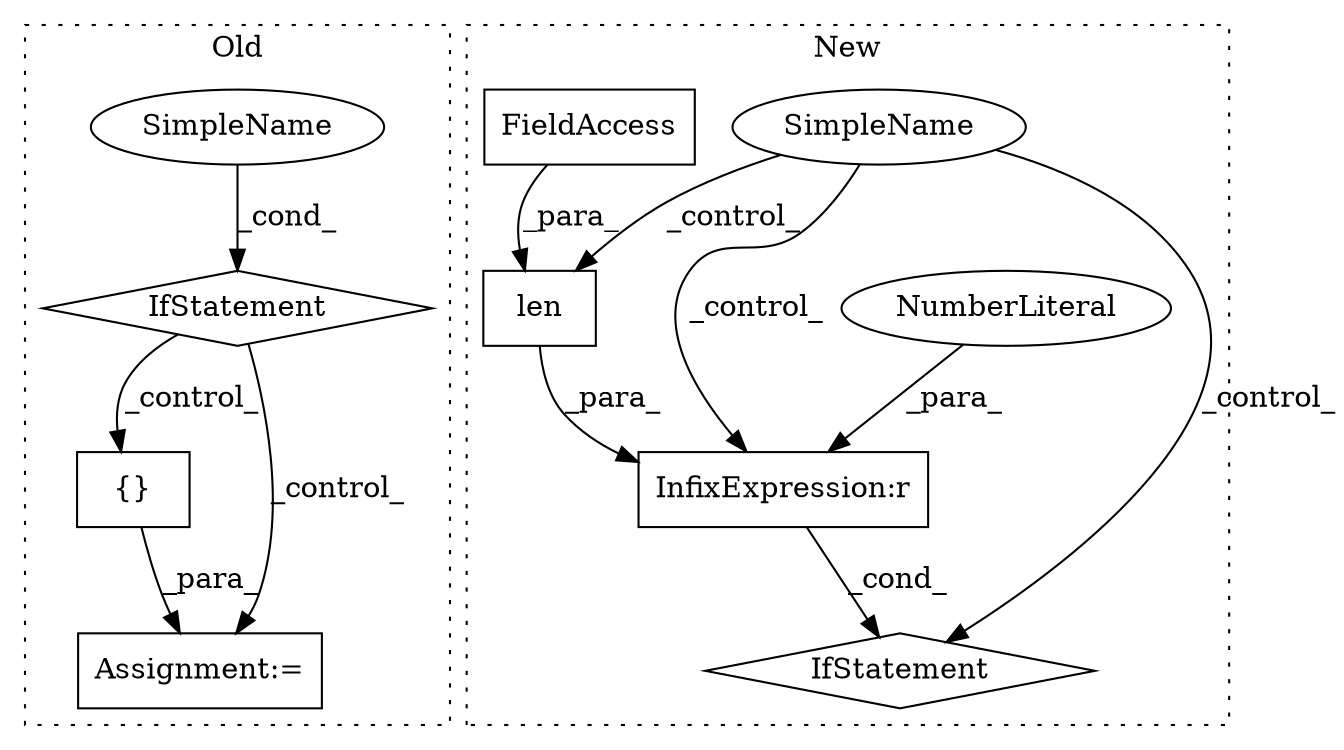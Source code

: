 digraph G {
subgraph cluster0 {
1 [label="{}" a="4" s="5433,5439" l="1,1" shape="box"];
8 [label="IfStatement" a="25" s="5384,5402" l="4,2" shape="diamond"];
9 [label="SimpleName" a="42" s="" l="" shape="ellipse"];
10 [label="Assignment:=" a="7" s="5419" l="1" shape="box"];
label = "Old";
style="dotted";
}
subgraph cluster1 {
2 [label="len" a="32" s="3928,3948" l="4,1" shape="box"];
3 [label="InfixExpression:r" a="27" s="3949" l="4" shape="box"];
4 [label="IfStatement" a="25" s="3924,3954" l="4,2" shape="diamond"];
5 [label="NumberLiteral" a="34" s="3953" l="1" shape="ellipse"];
6 [label="FieldAccess" a="22" s="3932" l="16" shape="box"];
7 [label="SimpleName" a="42" s="" l="" shape="ellipse"];
label = "New";
style="dotted";
}
1 -> 10 [label="_para_"];
2 -> 3 [label="_para_"];
3 -> 4 [label="_cond_"];
5 -> 3 [label="_para_"];
6 -> 2 [label="_para_"];
7 -> 4 [label="_control_"];
7 -> 3 [label="_control_"];
7 -> 2 [label="_control_"];
8 -> 1 [label="_control_"];
8 -> 10 [label="_control_"];
9 -> 8 [label="_cond_"];
}
